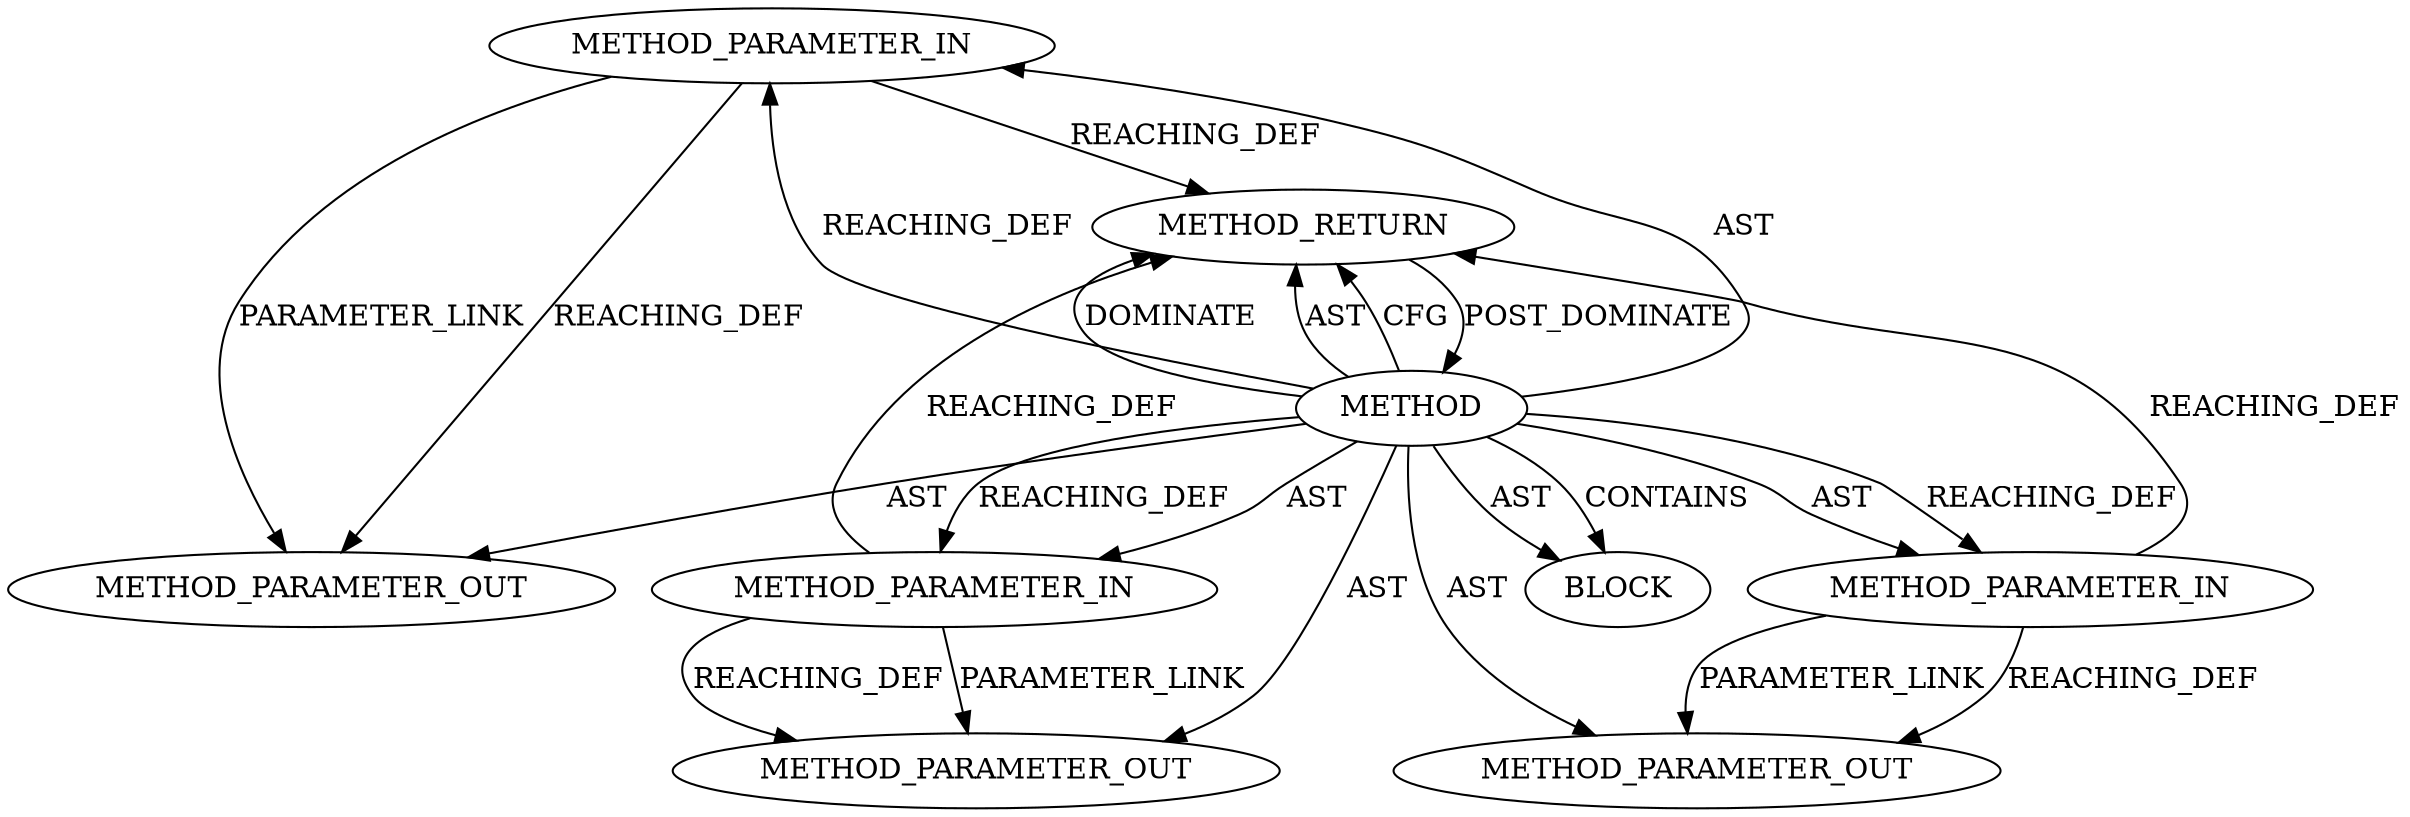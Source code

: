 digraph {
  19552 [label=METHOD_PARAMETER_IN ORDER=1 CODE="p1" IS_VARIADIC=false TYPE_FULL_NAME="ANY" EVALUATION_STRATEGY="BY_VALUE" INDEX=1 NAME="p1"]
  19553 [label=METHOD_PARAMETER_IN ORDER=2 CODE="p2" IS_VARIADIC=false TYPE_FULL_NAME="ANY" EVALUATION_STRATEGY="BY_VALUE" INDEX=2 NAME="p2"]
  21831 [label=METHOD_PARAMETER_OUT ORDER=1 CODE="p1" IS_VARIADIC=false TYPE_FULL_NAME="ANY" EVALUATION_STRATEGY="BY_VALUE" INDEX=1 NAME="p1"]
  19555 [label=BLOCK ORDER=1 ARGUMENT_INDEX=1 CODE="<empty>" TYPE_FULL_NAME="ANY"]
  21833 [label=METHOD_PARAMETER_OUT ORDER=3 CODE="p3" IS_VARIADIC=false TYPE_FULL_NAME="ANY" EVALUATION_STRATEGY="BY_VALUE" INDEX=3 NAME="p3"]
  19551 [label=METHOD AST_PARENT_TYPE="NAMESPACE_BLOCK" AST_PARENT_FULL_NAME="<global>" ORDER=0 CODE="<empty>" FULL_NAME="trace_tls_device_tx_resync_send" IS_EXTERNAL=true FILENAME="<empty>" SIGNATURE="" NAME="trace_tls_device_tx_resync_send"]
  19554 [label=METHOD_PARAMETER_IN ORDER=3 CODE="p3" IS_VARIADIC=false TYPE_FULL_NAME="ANY" EVALUATION_STRATEGY="BY_VALUE" INDEX=3 NAME="p3"]
  19556 [label=METHOD_RETURN ORDER=2 CODE="RET" TYPE_FULL_NAME="ANY" EVALUATION_STRATEGY="BY_VALUE"]
  21832 [label=METHOD_PARAMETER_OUT ORDER=2 CODE="p2" IS_VARIADIC=false TYPE_FULL_NAME="ANY" EVALUATION_STRATEGY="BY_VALUE" INDEX=2 NAME="p2"]
  19551 -> 19554 [label=AST ]
  19551 -> 19552 [label=REACHING_DEF VARIABLE=""]
  19551 -> 19553 [label=REACHING_DEF VARIABLE=""]
  19551 -> 21832 [label=AST ]
  19551 -> 19556 [label=DOMINATE ]
  19551 -> 19555 [label=CONTAINS ]
  19551 -> 19552 [label=AST ]
  19554 -> 19556 [label=REACHING_DEF VARIABLE="p3"]
  19553 -> 21832 [label=PARAMETER_LINK ]
  19551 -> 21831 [label=AST ]
  19551 -> 19556 [label=AST ]
  19552 -> 21831 [label=REACHING_DEF VARIABLE="p1"]
  19552 -> 19556 [label=REACHING_DEF VARIABLE="p1"]
  19551 -> 19553 [label=AST ]
  19551 -> 19556 [label=CFG ]
  19554 -> 21833 [label=PARAMETER_LINK ]
  19552 -> 21831 [label=PARAMETER_LINK ]
  19551 -> 19555 [label=AST ]
  19556 -> 19551 [label=POST_DOMINATE ]
  19551 -> 21833 [label=AST ]
  19553 -> 21832 [label=REACHING_DEF VARIABLE="p2"]
  19551 -> 19554 [label=REACHING_DEF VARIABLE=""]
  19554 -> 21833 [label=REACHING_DEF VARIABLE="p3"]
  19553 -> 19556 [label=REACHING_DEF VARIABLE="p2"]
}

